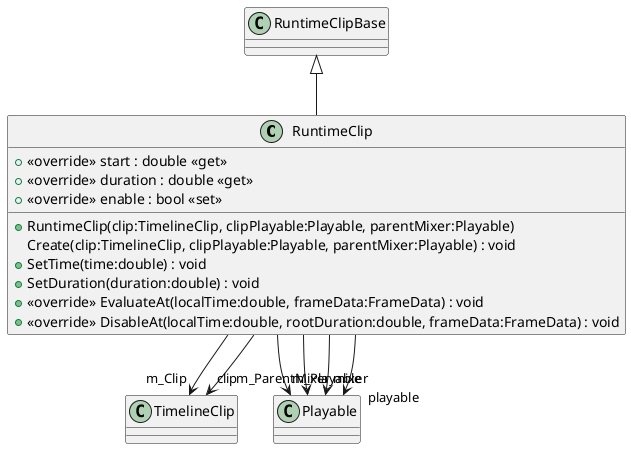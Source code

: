@startuml
class RuntimeClip {
    + <<override>> start : double <<get>>
    + <<override>> duration : double <<get>>
    + RuntimeClip(clip:TimelineClip, clipPlayable:Playable, parentMixer:Playable)
    Create(clip:TimelineClip, clipPlayable:Playable, parentMixer:Playable) : void
    + <<override>> enable : bool <<set>>
    + SetTime(time:double) : void
    + SetDuration(duration:double) : void
    + <<override>> EvaluateAt(localTime:double, frameData:FrameData) : void
    + <<override>> DisableAt(localTime:double, rootDuration:double, frameData:FrameData) : void
}
RuntimeClipBase <|-- RuntimeClip
RuntimeClip --> "m_Clip" TimelineClip
RuntimeClip --> "m_Playable" Playable
RuntimeClip --> "m_ParentMixer" Playable
RuntimeClip --> "clip" TimelineClip
RuntimeClip --> "mixer" Playable
RuntimeClip --> "playable" Playable
@enduml
